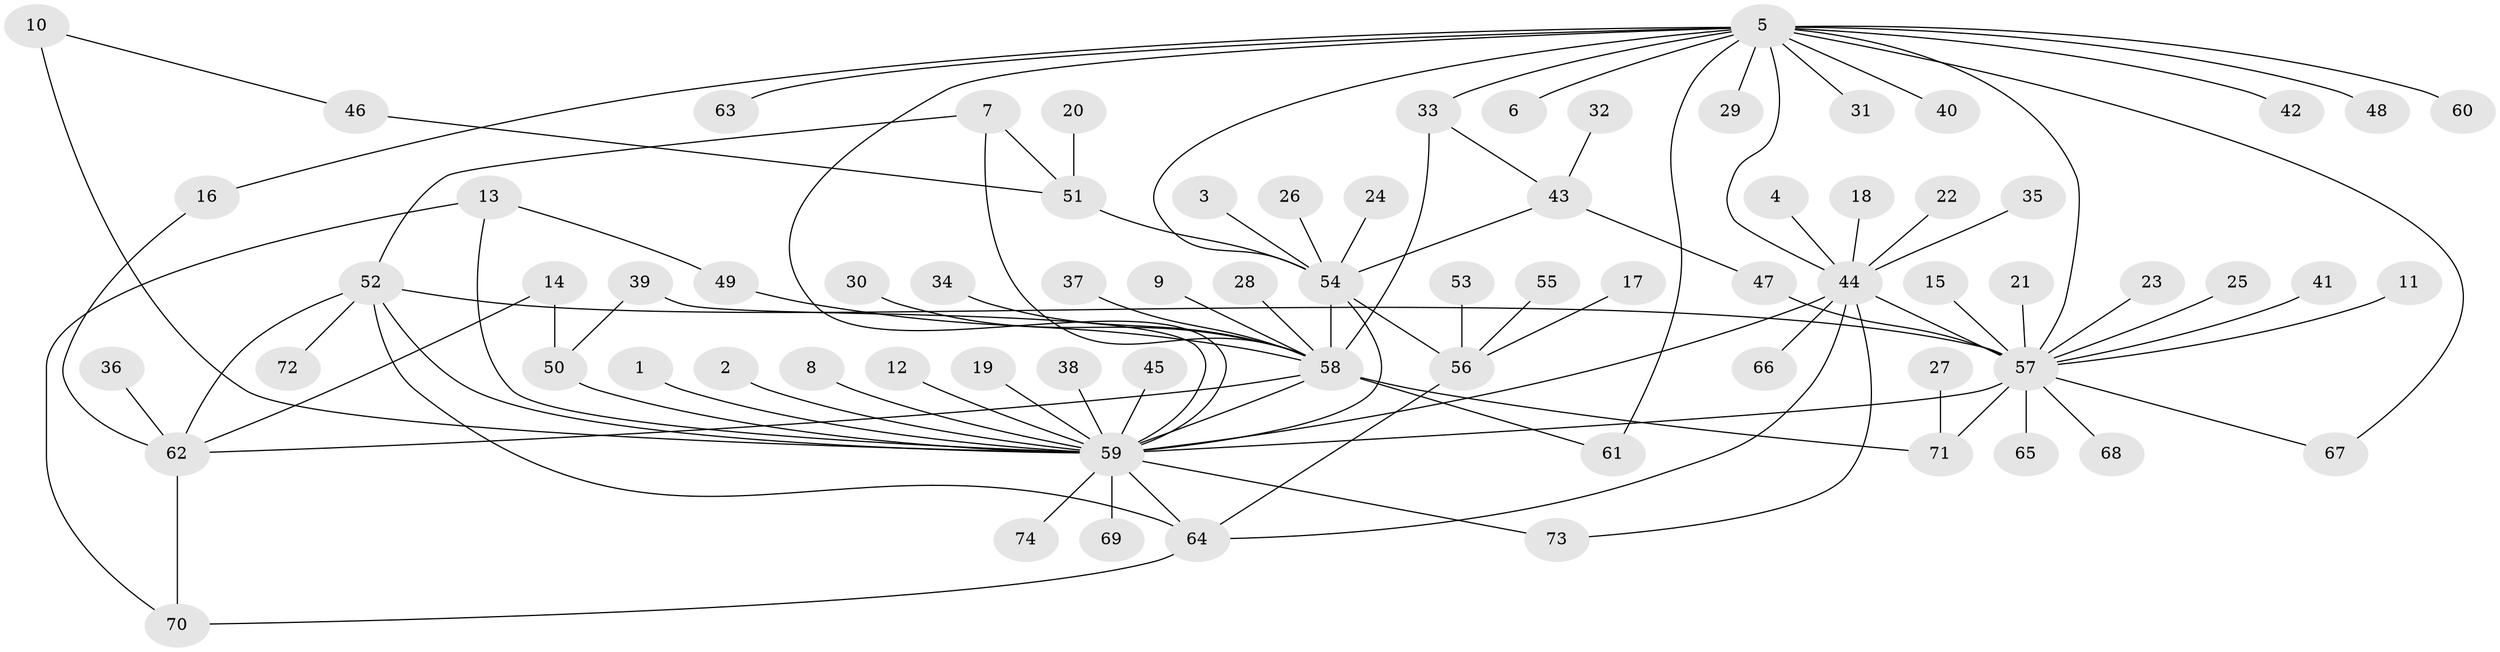 // original degree distribution, {6: 0.02702702702702703, 15: 0.006756756756756757, 9: 0.013513513513513514, 26: 0.006756756756756757, 10: 0.006756756756756757, 4: 0.0472972972972973, 5: 0.013513513513513514, 2: 0.25675675675675674, 1: 0.5472972972972973, 3: 0.0472972972972973, 17: 0.006756756756756757, 12: 0.006756756756756757, 8: 0.013513513513513514}
// Generated by graph-tools (version 1.1) at 2025/25/03/09/25 03:25:55]
// undirected, 74 vertices, 99 edges
graph export_dot {
graph [start="1"]
  node [color=gray90,style=filled];
  1;
  2;
  3;
  4;
  5;
  6;
  7;
  8;
  9;
  10;
  11;
  12;
  13;
  14;
  15;
  16;
  17;
  18;
  19;
  20;
  21;
  22;
  23;
  24;
  25;
  26;
  27;
  28;
  29;
  30;
  31;
  32;
  33;
  34;
  35;
  36;
  37;
  38;
  39;
  40;
  41;
  42;
  43;
  44;
  45;
  46;
  47;
  48;
  49;
  50;
  51;
  52;
  53;
  54;
  55;
  56;
  57;
  58;
  59;
  60;
  61;
  62;
  63;
  64;
  65;
  66;
  67;
  68;
  69;
  70;
  71;
  72;
  73;
  74;
  1 -- 59 [weight=1.0];
  2 -- 59 [weight=1.0];
  3 -- 54 [weight=1.0];
  4 -- 44 [weight=1.0];
  5 -- 6 [weight=1.0];
  5 -- 16 [weight=1.0];
  5 -- 29 [weight=1.0];
  5 -- 31 [weight=1.0];
  5 -- 33 [weight=1.0];
  5 -- 40 [weight=1.0];
  5 -- 42 [weight=1.0];
  5 -- 44 [weight=1.0];
  5 -- 48 [weight=1.0];
  5 -- 54 [weight=1.0];
  5 -- 57 [weight=1.0];
  5 -- 59 [weight=1.0];
  5 -- 60 [weight=1.0];
  5 -- 61 [weight=1.0];
  5 -- 63 [weight=1.0];
  5 -- 67 [weight=1.0];
  7 -- 51 [weight=1.0];
  7 -- 52 [weight=1.0];
  7 -- 58 [weight=1.0];
  8 -- 59 [weight=1.0];
  9 -- 58 [weight=1.0];
  10 -- 46 [weight=1.0];
  10 -- 59 [weight=1.0];
  11 -- 57 [weight=1.0];
  12 -- 59 [weight=1.0];
  13 -- 49 [weight=1.0];
  13 -- 59 [weight=1.0];
  13 -- 70 [weight=1.0];
  14 -- 50 [weight=1.0];
  14 -- 62 [weight=1.0];
  15 -- 57 [weight=1.0];
  16 -- 62 [weight=1.0];
  17 -- 56 [weight=1.0];
  18 -- 44 [weight=1.0];
  19 -- 59 [weight=1.0];
  20 -- 51 [weight=1.0];
  21 -- 57 [weight=1.0];
  22 -- 44 [weight=1.0];
  23 -- 57 [weight=1.0];
  24 -- 54 [weight=1.0];
  25 -- 57 [weight=1.0];
  26 -- 54 [weight=1.0];
  27 -- 71 [weight=1.0];
  28 -- 58 [weight=1.0];
  30 -- 58 [weight=1.0];
  32 -- 43 [weight=1.0];
  33 -- 43 [weight=1.0];
  33 -- 58 [weight=1.0];
  34 -- 58 [weight=1.0];
  35 -- 44 [weight=1.0];
  36 -- 62 [weight=1.0];
  37 -- 58 [weight=1.0];
  38 -- 59 [weight=1.0];
  39 -- 50 [weight=1.0];
  39 -- 59 [weight=1.0];
  41 -- 57 [weight=1.0];
  43 -- 47 [weight=1.0];
  43 -- 54 [weight=1.0];
  44 -- 57 [weight=1.0];
  44 -- 59 [weight=2.0];
  44 -- 64 [weight=1.0];
  44 -- 66 [weight=1.0];
  44 -- 73 [weight=1.0];
  45 -- 59 [weight=1.0];
  46 -- 51 [weight=1.0];
  47 -- 57 [weight=1.0];
  49 -- 58 [weight=1.0];
  50 -- 59 [weight=1.0];
  51 -- 54 [weight=1.0];
  52 -- 57 [weight=1.0];
  52 -- 59 [weight=1.0];
  52 -- 62 [weight=1.0];
  52 -- 64 [weight=1.0];
  52 -- 72 [weight=1.0];
  53 -- 56 [weight=1.0];
  54 -- 56 [weight=1.0];
  54 -- 58 [weight=1.0];
  54 -- 59 [weight=1.0];
  55 -- 56 [weight=1.0];
  56 -- 64 [weight=1.0];
  57 -- 59 [weight=1.0];
  57 -- 65 [weight=1.0];
  57 -- 67 [weight=1.0];
  57 -- 68 [weight=1.0];
  57 -- 71 [weight=1.0];
  58 -- 59 [weight=2.0];
  58 -- 61 [weight=1.0];
  58 -- 62 [weight=1.0];
  58 -- 71 [weight=1.0];
  59 -- 64 [weight=1.0];
  59 -- 69 [weight=1.0];
  59 -- 73 [weight=1.0];
  59 -- 74 [weight=1.0];
  62 -- 70 [weight=1.0];
  64 -- 70 [weight=1.0];
}
